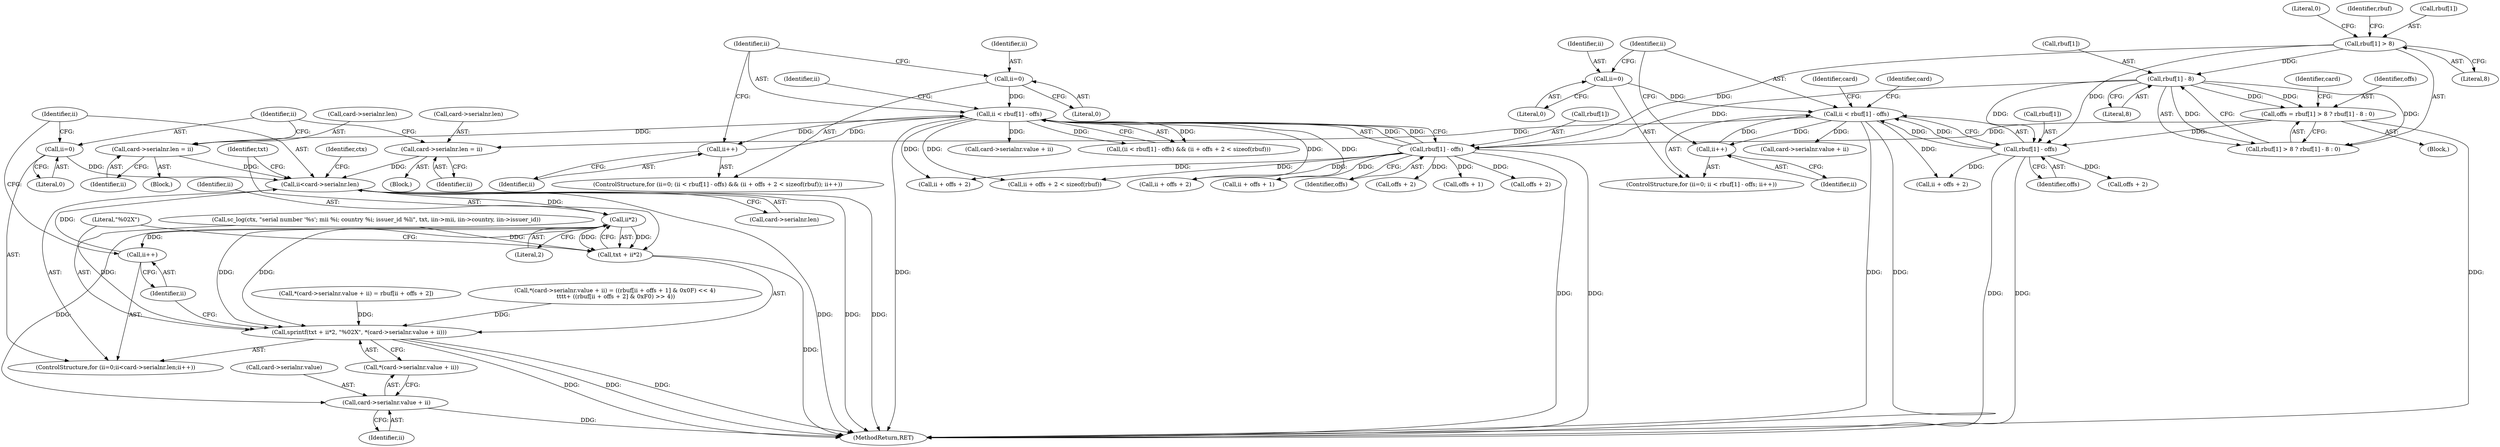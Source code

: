 digraph "0_OpenSC_8fe377e93b4b56060e5bbfb6f3142ceaeca744fa_10@pointer" {
"1000420" [label="(Call,ii<card->serialnr.len)"];
"1000427" [label="(Call,ii++)"];
"1000432" [label="(Call,ii*2)"];
"1000420" [label="(Call,ii<card->serialnr.len)"];
"1000417" [label="(Call,ii=0)"];
"1000368" [label="(Call,card->serialnr.len = ii)"];
"1000319" [label="(Call,ii < rbuf[1] - offs)"];
"1000315" [label="(Call,ii=0)"];
"1000334" [label="(Call,ii++)"];
"1000321" [label="(Call,rbuf[1] - offs)"];
"1000301" [label="(Call,rbuf[1] - 8)"];
"1000296" [label="(Call,rbuf[1] > 8)"];
"1000293" [label="(Call,offs = rbuf[1] > 8 ? rbuf[1] - 8 : 0)"];
"1000406" [label="(Call,card->serialnr.len = ii)"];
"1000381" [label="(Call,ii < rbuf[1] - offs)"];
"1000388" [label="(Call,ii++)"];
"1000378" [label="(Call,ii=0)"];
"1000383" [label="(Call,rbuf[1] - offs)"];
"1000429" [label="(Call,sprintf(txt + ii*2, \"%02X\", *(card->serialnr.value + ii)))"];
"1000430" [label="(Call,txt + ii*2)"];
"1000437" [label="(Call,card->serialnr.value + ii)"];
"1000429" [label="(Call,sprintf(txt + ii*2, \"%02X\", *(card->serialnr.value + ii)))"];
"1000412" [label="(Identifier,ii)"];
"1000374" [label="(Identifier,ii)"];
"1000432" [label="(Call,ii*2)"];
"1000329" [label="(Call,offs + 2)"];
"1000430" [label="(Call,txt + ii*2)"];
"1000445" [label="(Identifier,ctx)"];
"1000406" [label="(Call,card->serialnr.len = ii)"];
"1000314" [label="(ControlStructure,for (ii=0; (ii < rbuf[1] - offs) && (ii + offs + 2 < sizeof(rbuf)); ii++))"];
"1000302" [label="(Call,rbuf[1])"];
"1000390" [label="(Call,*(card->serialnr.value + ii) = rbuf[ii + offs + 2])"];
"1000473" [label="(MethodReturn,RET)"];
"1000437" [label="(Call,card->serialnr.value + ii)"];
"1000326" [label="(Call,ii + offs + 2 < sizeof(rbuf))"];
"1000420" [label="(Call,ii<card->serialnr.len)"];
"1000376" [label="(Block,)"];
"1000419" [label="(Literal,0)"];
"1000378" [label="(Call,ii=0)"];
"1000338" [label="(Call,card->serialnr.value + ii)"];
"1000428" [label="(Identifier,ii)"];
"1000369" [label="(Call,card->serialnr.len)"];
"1000418" [label="(Identifier,ii)"];
"1000435" [label="(Literal,\"%02X\")"];
"1000293" [label="(Call,offs = rbuf[1] > 8 ? rbuf[1] - 8 : 0)"];
"1000316" [label="(Identifier,ii)"];
"1000431" [label="(Identifier,txt)"];
"1000427" [label="(Call,ii++)"];
"1000306" [label="(Literal,0)"];
"1000401" [label="(Call,ii + offs + 2)"];
"1000387" [label="(Identifier,offs)"];
"1000392" [label="(Call,card->serialnr.value + ii)"];
"1000417" [label="(Call,ii=0)"];
"1000328" [label="(Identifier,ii)"];
"1000382" [label="(Identifier,ii)"];
"1000384" [label="(Call,rbuf[1])"];
"1000295" [label="(Call,rbuf[1] > 8 ? rbuf[1] - 8 : 0)"];
"1000421" [label="(Identifier,ii)"];
"1000388" [label="(Call,ii++)"];
"1000318" [label="(Call,(ii < rbuf[1] - offs) && (ii + offs + 2 < sizeof(rbuf)))"];
"1000389" [label="(Identifier,ii)"];
"1000350" [label="(Call,ii + offs + 1)"];
"1000294" [label="(Identifier,offs)"];
"1000303" [label="(Identifier,rbuf)"];
"1000334" [label="(Call,ii++)"];
"1000297" [label="(Call,rbuf[1])"];
"1000321" [label="(Call,rbuf[1] - offs)"];
"1000310" [label="(Identifier,card)"];
"1000433" [label="(Identifier,ii)"];
"1000322" [label="(Call,rbuf[1])"];
"1000409" [label="(Identifier,card)"];
"1000443" [label="(Identifier,ii)"];
"1000403" [label="(Call,offs + 2)"];
"1000105" [label="(Block,)"];
"1000317" [label="(Literal,0)"];
"1000444" [label="(Call,sc_log(ctx, \"serial number '%s'; mii %i; country %i; issuer_id %li\", txt, iin->mii, iin->country, iin->issuer_id))"];
"1000336" [label="(Call,*(card->serialnr.value + ii) = ((rbuf[ii + offs + 1] & 0x0F) << 4)\n \t\t\t\t+ ((rbuf[ii + offs + 2] & 0xF0) >> 4))"];
"1000301" [label="(Call,rbuf[1] - 8)"];
"1000313" [label="(Block,)"];
"1000335" [label="(Identifier,ii)"];
"1000395" [label="(Identifier,card)"];
"1000315" [label="(Call,ii=0)"];
"1000296" [label="(Call,rbuf[1] > 8)"];
"1000325" [label="(Identifier,offs)"];
"1000327" [label="(Call,ii + offs + 2)"];
"1000416" [label="(ControlStructure,for (ii=0;ii<card->serialnr.len;ii++))"];
"1000300" [label="(Literal,8)"];
"1000379" [label="(Identifier,ii)"];
"1000422" [label="(Call,card->serialnr.len)"];
"1000319" [label="(Call,ii < rbuf[1] - offs)"];
"1000352" [label="(Call,offs + 1)"];
"1000438" [label="(Call,card->serialnr.value)"];
"1000368" [label="(Call,card->serialnr.len = ii)"];
"1000361" [label="(Call,ii + offs + 2)"];
"1000383" [label="(Call,rbuf[1] - offs)"];
"1000407" [label="(Call,card->serialnr.len)"];
"1000305" [label="(Literal,8)"];
"1000434" [label="(Literal,2)"];
"1000436" [label="(Call,*(card->serialnr.value + ii))"];
"1000380" [label="(Literal,0)"];
"1000363" [label="(Call,offs + 2)"];
"1000320" [label="(Identifier,ii)"];
"1000377" [label="(ControlStructure,for (ii=0; ii < rbuf[1] - offs; ii++))"];
"1000381" [label="(Call,ii < rbuf[1] - offs)"];
"1000420" -> "1000416"  [label="AST: "];
"1000420" -> "1000422"  [label="CFG: "];
"1000421" -> "1000420"  [label="AST: "];
"1000422" -> "1000420"  [label="AST: "];
"1000431" -> "1000420"  [label="CFG: "];
"1000445" -> "1000420"  [label="CFG: "];
"1000420" -> "1000473"  [label="DDG: "];
"1000420" -> "1000473"  [label="DDG: "];
"1000420" -> "1000473"  [label="DDG: "];
"1000427" -> "1000420"  [label="DDG: "];
"1000417" -> "1000420"  [label="DDG: "];
"1000368" -> "1000420"  [label="DDG: "];
"1000406" -> "1000420"  [label="DDG: "];
"1000420" -> "1000432"  [label="DDG: "];
"1000427" -> "1000416"  [label="AST: "];
"1000427" -> "1000428"  [label="CFG: "];
"1000428" -> "1000427"  [label="AST: "];
"1000421" -> "1000427"  [label="CFG: "];
"1000432" -> "1000427"  [label="DDG: "];
"1000432" -> "1000430"  [label="AST: "];
"1000432" -> "1000434"  [label="CFG: "];
"1000433" -> "1000432"  [label="AST: "];
"1000434" -> "1000432"  [label="AST: "];
"1000430" -> "1000432"  [label="CFG: "];
"1000432" -> "1000429"  [label="DDG: "];
"1000432" -> "1000429"  [label="DDG: "];
"1000432" -> "1000430"  [label="DDG: "];
"1000432" -> "1000430"  [label="DDG: "];
"1000432" -> "1000437"  [label="DDG: "];
"1000417" -> "1000416"  [label="AST: "];
"1000417" -> "1000419"  [label="CFG: "];
"1000418" -> "1000417"  [label="AST: "];
"1000419" -> "1000417"  [label="AST: "];
"1000421" -> "1000417"  [label="CFG: "];
"1000368" -> "1000313"  [label="AST: "];
"1000368" -> "1000374"  [label="CFG: "];
"1000369" -> "1000368"  [label="AST: "];
"1000374" -> "1000368"  [label="AST: "];
"1000418" -> "1000368"  [label="CFG: "];
"1000319" -> "1000368"  [label="DDG: "];
"1000319" -> "1000318"  [label="AST: "];
"1000319" -> "1000321"  [label="CFG: "];
"1000320" -> "1000319"  [label="AST: "];
"1000321" -> "1000319"  [label="AST: "];
"1000328" -> "1000319"  [label="CFG: "];
"1000318" -> "1000319"  [label="CFG: "];
"1000319" -> "1000473"  [label="DDG: "];
"1000319" -> "1000318"  [label="DDG: "];
"1000319" -> "1000318"  [label="DDG: "];
"1000315" -> "1000319"  [label="DDG: "];
"1000334" -> "1000319"  [label="DDG: "];
"1000321" -> "1000319"  [label="DDG: "];
"1000321" -> "1000319"  [label="DDG: "];
"1000319" -> "1000326"  [label="DDG: "];
"1000319" -> "1000327"  [label="DDG: "];
"1000319" -> "1000334"  [label="DDG: "];
"1000319" -> "1000338"  [label="DDG: "];
"1000319" -> "1000350"  [label="DDG: "];
"1000319" -> "1000361"  [label="DDG: "];
"1000315" -> "1000314"  [label="AST: "];
"1000315" -> "1000317"  [label="CFG: "];
"1000316" -> "1000315"  [label="AST: "];
"1000317" -> "1000315"  [label="AST: "];
"1000320" -> "1000315"  [label="CFG: "];
"1000334" -> "1000314"  [label="AST: "];
"1000334" -> "1000335"  [label="CFG: "];
"1000335" -> "1000334"  [label="AST: "];
"1000320" -> "1000334"  [label="CFG: "];
"1000321" -> "1000325"  [label="CFG: "];
"1000322" -> "1000321"  [label="AST: "];
"1000325" -> "1000321"  [label="AST: "];
"1000321" -> "1000473"  [label="DDG: "];
"1000321" -> "1000473"  [label="DDG: "];
"1000301" -> "1000321"  [label="DDG: "];
"1000296" -> "1000321"  [label="DDG: "];
"1000293" -> "1000321"  [label="DDG: "];
"1000321" -> "1000326"  [label="DDG: "];
"1000321" -> "1000327"  [label="DDG: "];
"1000321" -> "1000329"  [label="DDG: "];
"1000321" -> "1000350"  [label="DDG: "];
"1000321" -> "1000352"  [label="DDG: "];
"1000321" -> "1000361"  [label="DDG: "];
"1000321" -> "1000363"  [label="DDG: "];
"1000301" -> "1000295"  [label="AST: "];
"1000301" -> "1000305"  [label="CFG: "];
"1000302" -> "1000301"  [label="AST: "];
"1000305" -> "1000301"  [label="AST: "];
"1000295" -> "1000301"  [label="CFG: "];
"1000301" -> "1000293"  [label="DDG: "];
"1000301" -> "1000293"  [label="DDG: "];
"1000301" -> "1000295"  [label="DDG: "];
"1000301" -> "1000295"  [label="DDG: "];
"1000296" -> "1000301"  [label="DDG: "];
"1000301" -> "1000383"  [label="DDG: "];
"1000296" -> "1000295"  [label="AST: "];
"1000296" -> "1000300"  [label="CFG: "];
"1000297" -> "1000296"  [label="AST: "];
"1000300" -> "1000296"  [label="AST: "];
"1000303" -> "1000296"  [label="CFG: "];
"1000306" -> "1000296"  [label="CFG: "];
"1000296" -> "1000383"  [label="DDG: "];
"1000293" -> "1000105"  [label="AST: "];
"1000293" -> "1000295"  [label="CFG: "];
"1000294" -> "1000293"  [label="AST: "];
"1000295" -> "1000293"  [label="AST: "];
"1000310" -> "1000293"  [label="CFG: "];
"1000293" -> "1000473"  [label="DDG: "];
"1000293" -> "1000383"  [label="DDG: "];
"1000406" -> "1000376"  [label="AST: "];
"1000406" -> "1000412"  [label="CFG: "];
"1000407" -> "1000406"  [label="AST: "];
"1000412" -> "1000406"  [label="AST: "];
"1000418" -> "1000406"  [label="CFG: "];
"1000381" -> "1000406"  [label="DDG: "];
"1000381" -> "1000377"  [label="AST: "];
"1000381" -> "1000383"  [label="CFG: "];
"1000382" -> "1000381"  [label="AST: "];
"1000383" -> "1000381"  [label="AST: "];
"1000395" -> "1000381"  [label="CFG: "];
"1000409" -> "1000381"  [label="CFG: "];
"1000381" -> "1000473"  [label="DDG: "];
"1000381" -> "1000473"  [label="DDG: "];
"1000388" -> "1000381"  [label="DDG: "];
"1000378" -> "1000381"  [label="DDG: "];
"1000383" -> "1000381"  [label="DDG: "];
"1000383" -> "1000381"  [label="DDG: "];
"1000381" -> "1000388"  [label="DDG: "];
"1000381" -> "1000392"  [label="DDG: "];
"1000381" -> "1000401"  [label="DDG: "];
"1000388" -> "1000377"  [label="AST: "];
"1000388" -> "1000389"  [label="CFG: "];
"1000389" -> "1000388"  [label="AST: "];
"1000382" -> "1000388"  [label="CFG: "];
"1000378" -> "1000377"  [label="AST: "];
"1000378" -> "1000380"  [label="CFG: "];
"1000379" -> "1000378"  [label="AST: "];
"1000380" -> "1000378"  [label="AST: "];
"1000382" -> "1000378"  [label="CFG: "];
"1000383" -> "1000387"  [label="CFG: "];
"1000384" -> "1000383"  [label="AST: "];
"1000387" -> "1000383"  [label="AST: "];
"1000383" -> "1000473"  [label="DDG: "];
"1000383" -> "1000473"  [label="DDG: "];
"1000383" -> "1000401"  [label="DDG: "];
"1000383" -> "1000403"  [label="DDG: "];
"1000429" -> "1000416"  [label="AST: "];
"1000429" -> "1000436"  [label="CFG: "];
"1000430" -> "1000429"  [label="AST: "];
"1000435" -> "1000429"  [label="AST: "];
"1000436" -> "1000429"  [label="AST: "];
"1000428" -> "1000429"  [label="CFG: "];
"1000429" -> "1000473"  [label="DDG: "];
"1000429" -> "1000473"  [label="DDG: "];
"1000429" -> "1000473"  [label="DDG: "];
"1000444" -> "1000429"  [label="DDG: "];
"1000390" -> "1000429"  [label="DDG: "];
"1000336" -> "1000429"  [label="DDG: "];
"1000431" -> "1000430"  [label="AST: "];
"1000435" -> "1000430"  [label="CFG: "];
"1000430" -> "1000473"  [label="DDG: "];
"1000444" -> "1000430"  [label="DDG: "];
"1000437" -> "1000436"  [label="AST: "];
"1000437" -> "1000443"  [label="CFG: "];
"1000438" -> "1000437"  [label="AST: "];
"1000443" -> "1000437"  [label="AST: "];
"1000436" -> "1000437"  [label="CFG: "];
"1000437" -> "1000473"  [label="DDG: "];
}
